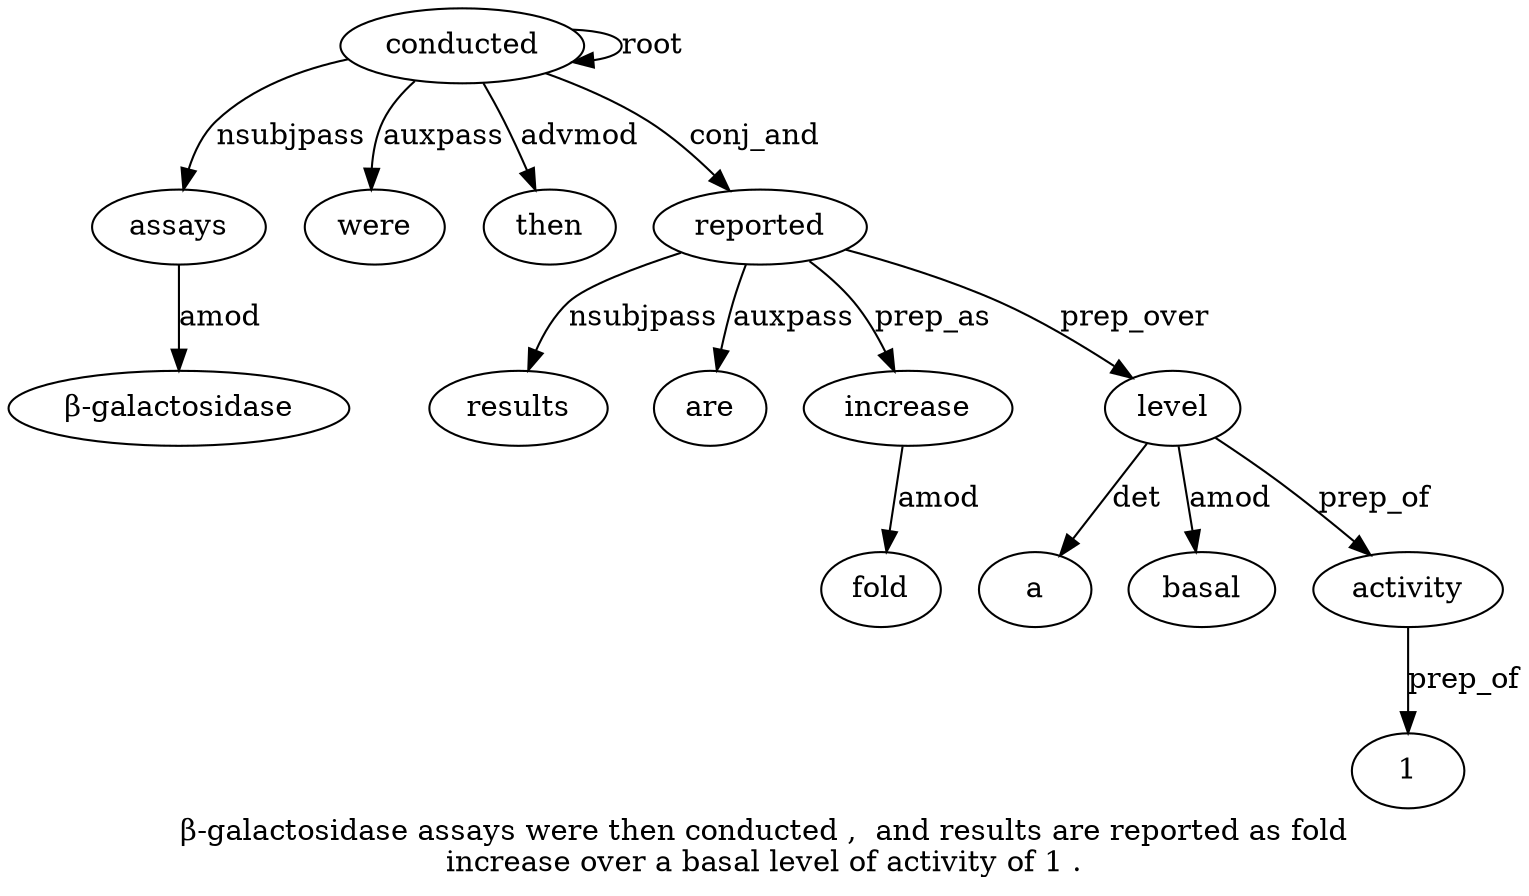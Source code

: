 digraph "β-galactosidase assays were then conducted ,  and results are reported as fold increase over a basal level of activity of 1 ." {
label="β-galactosidase assays were then conducted ,  and results are reported as fold
increase over a basal level of activity of 1 .";
assays2 [style=filled, fillcolor=white, label=assays];
"β-galactosidase1" [style=filled, fillcolor=white, label="β-galactosidase"];
assays2 -> "β-galactosidase1"  [label=amod];
conducted5 [style=filled, fillcolor=white, label=conducted];
conducted5 -> assays2  [label=nsubjpass];
were3 [style=filled, fillcolor=white, label=were];
conducted5 -> were3  [label=auxpass];
then4 [style=filled, fillcolor=white, label=then];
conducted5 -> then4  [label=advmod];
conducted5 -> conducted5  [label=root];
reported10 [style=filled, fillcolor=white, label=reported];
results8 [style=filled, fillcolor=white, label=results];
reported10 -> results8  [label=nsubjpass];
are9 [style=filled, fillcolor=white, label=are];
reported10 -> are9  [label=auxpass];
conducted5 -> reported10  [label=conj_and];
increase13 [style=filled, fillcolor=white, label=increase];
fold12 [style=filled, fillcolor=white, label=fold];
increase13 -> fold12  [label=amod];
reported10 -> increase13  [label=prep_as];
level17 [style=filled, fillcolor=white, label=level];
a15 [style=filled, fillcolor=white, label=a];
level17 -> a15  [label=det];
basal16 [style=filled, fillcolor=white, label=basal];
level17 -> basal16  [label=amod];
reported10 -> level17  [label=prep_over];
activity19 [style=filled, fillcolor=white, label=activity];
level17 -> activity19  [label=prep_of];
12 [style=filled, fillcolor=white, label=1];
activity19 -> 12  [label=prep_of];
}

